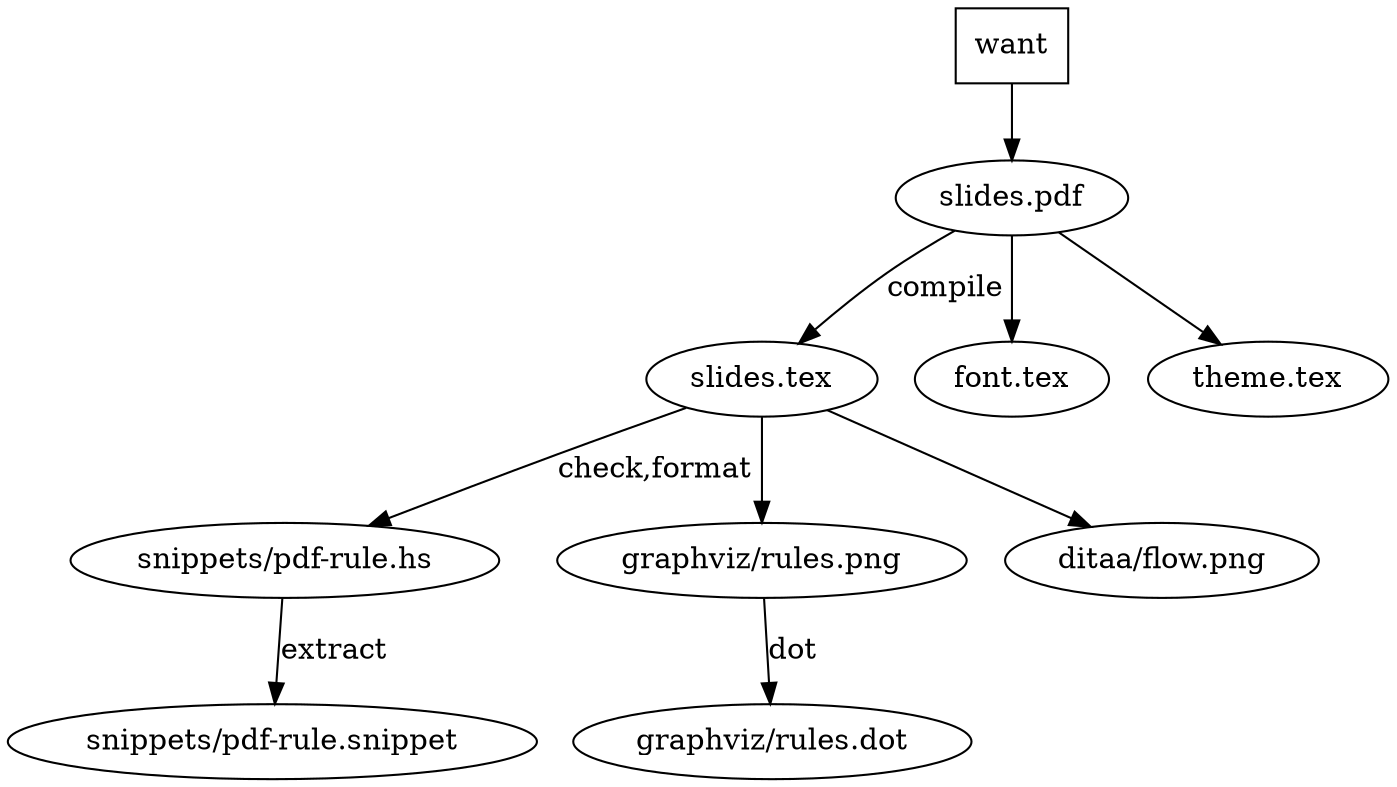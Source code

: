 digraph G {
    "want" [shape=box];

    "want" -> "slides.pdf";
    "slides.pdf" -> "slides.tex" [ label = "compile" ];
    "slides.pdf" -> "font.tex";
    "slides.pdf" -> "theme.tex";

    "slides.tex" -> "snippets/pdf-rule.hs" [ label = "check,format" ];
    "snippets/pdf-rule.hs" -> "snippets/pdf-rule.snippet" [ label = "extract" ];

    "slides.tex" -> "graphviz/rules.png";
    "graphviz/rules.png" -> "graphviz/rules.dot" [label = "dot" ];

    "slides.tex" -> "ditaa/flow.png";
}